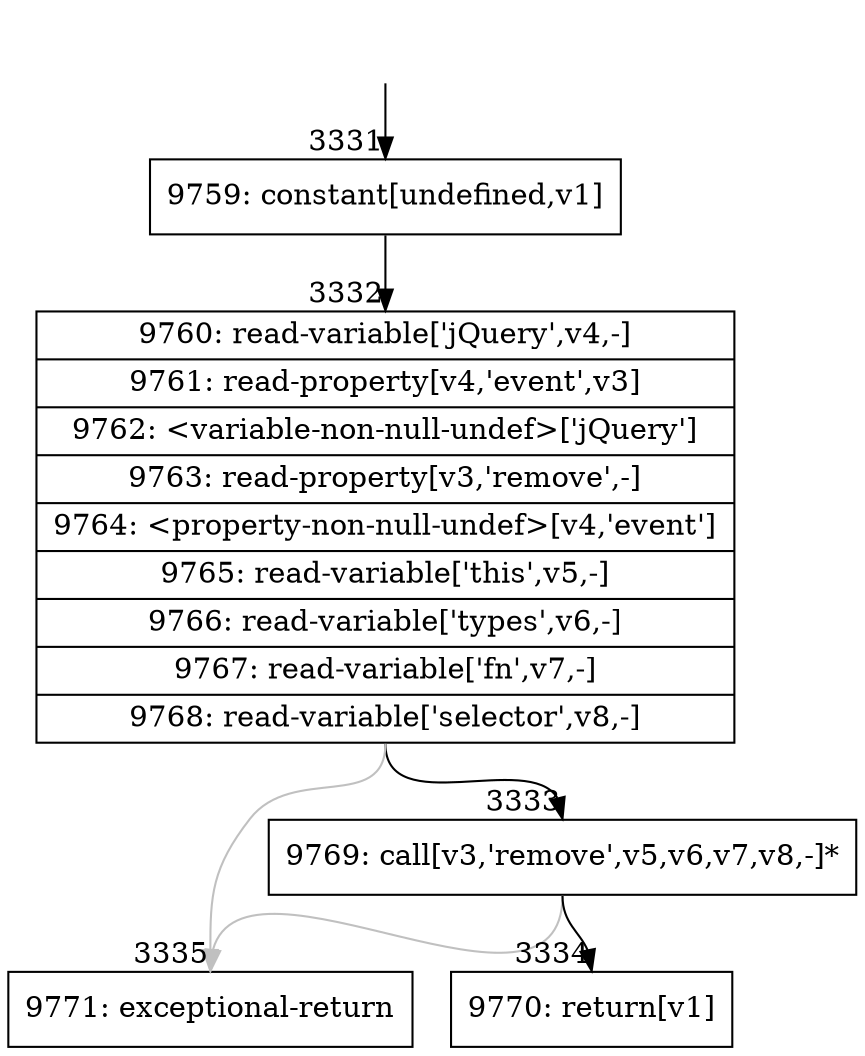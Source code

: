 digraph {
rankdir="TD"
BB_entry214[shape=none,label=""];
BB_entry214 -> BB3331 [tailport=s, headport=n, headlabel="    3331"]
BB3331 [shape=record label="{9759: constant[undefined,v1]}" ] 
BB3331 -> BB3332 [tailport=s, headport=n, headlabel="      3332"]
BB3332 [shape=record label="{9760: read-variable['jQuery',v4,-]|9761: read-property[v4,'event',v3]|9762: \<variable-non-null-undef\>['jQuery']|9763: read-property[v3,'remove',-]|9764: \<property-non-null-undef\>[v4,'event']|9765: read-variable['this',v5,-]|9766: read-variable['types',v6,-]|9767: read-variable['fn',v7,-]|9768: read-variable['selector',v8,-]}" ] 
BB3332 -> BB3333 [tailport=s, headport=n, headlabel="      3333"]
BB3332 -> BB3335 [tailport=s, headport=n, color=gray, headlabel="      3335"]
BB3333 [shape=record label="{9769: call[v3,'remove',v5,v6,v7,v8,-]*}" ] 
BB3333 -> BB3334 [tailport=s, headport=n, headlabel="      3334"]
BB3333 -> BB3335 [tailport=s, headport=n, color=gray]
BB3334 [shape=record label="{9770: return[v1]}" ] 
BB3335 [shape=record label="{9771: exceptional-return}" ] 
}
